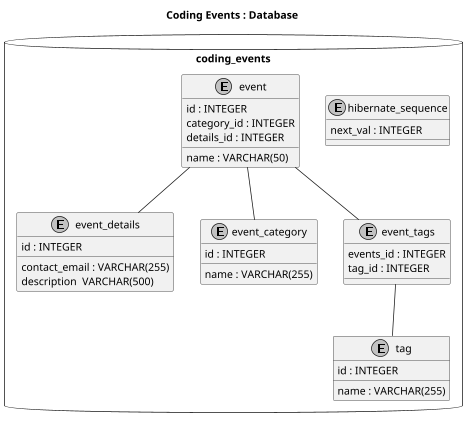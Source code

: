 @startuml

title Coding Events : Database

skinparam monochrome true
scale 0.75

database coding_events {
    entity hibernate_sequence {
        next_val : INTEGER
    }

    entity event {
        id : INTEGER
        name : VARCHAR(50)
        category_id : INTEGER
        details_id : INTEGER
    }

    /' 1..1 '/
    entity event_details {
        id : INTEGER
        contact_email : VARCHAR(255)
        description  VARCHAR(500)
    }

    /' 1..* '/
    entity event_category {
        id : INTEGER
        name : VARCHAR(255)
    }

    /' *..* '/
    entity tag {
        id : INTEGER
        name : VARCHAR(255)
    }

    entity event_tags {
        events_id : INTEGER
        tag_id : INTEGER
    }

    event -- event_tags
    event -- event_details
    event -- event_category
    event_tags -- tag
}

@enduml